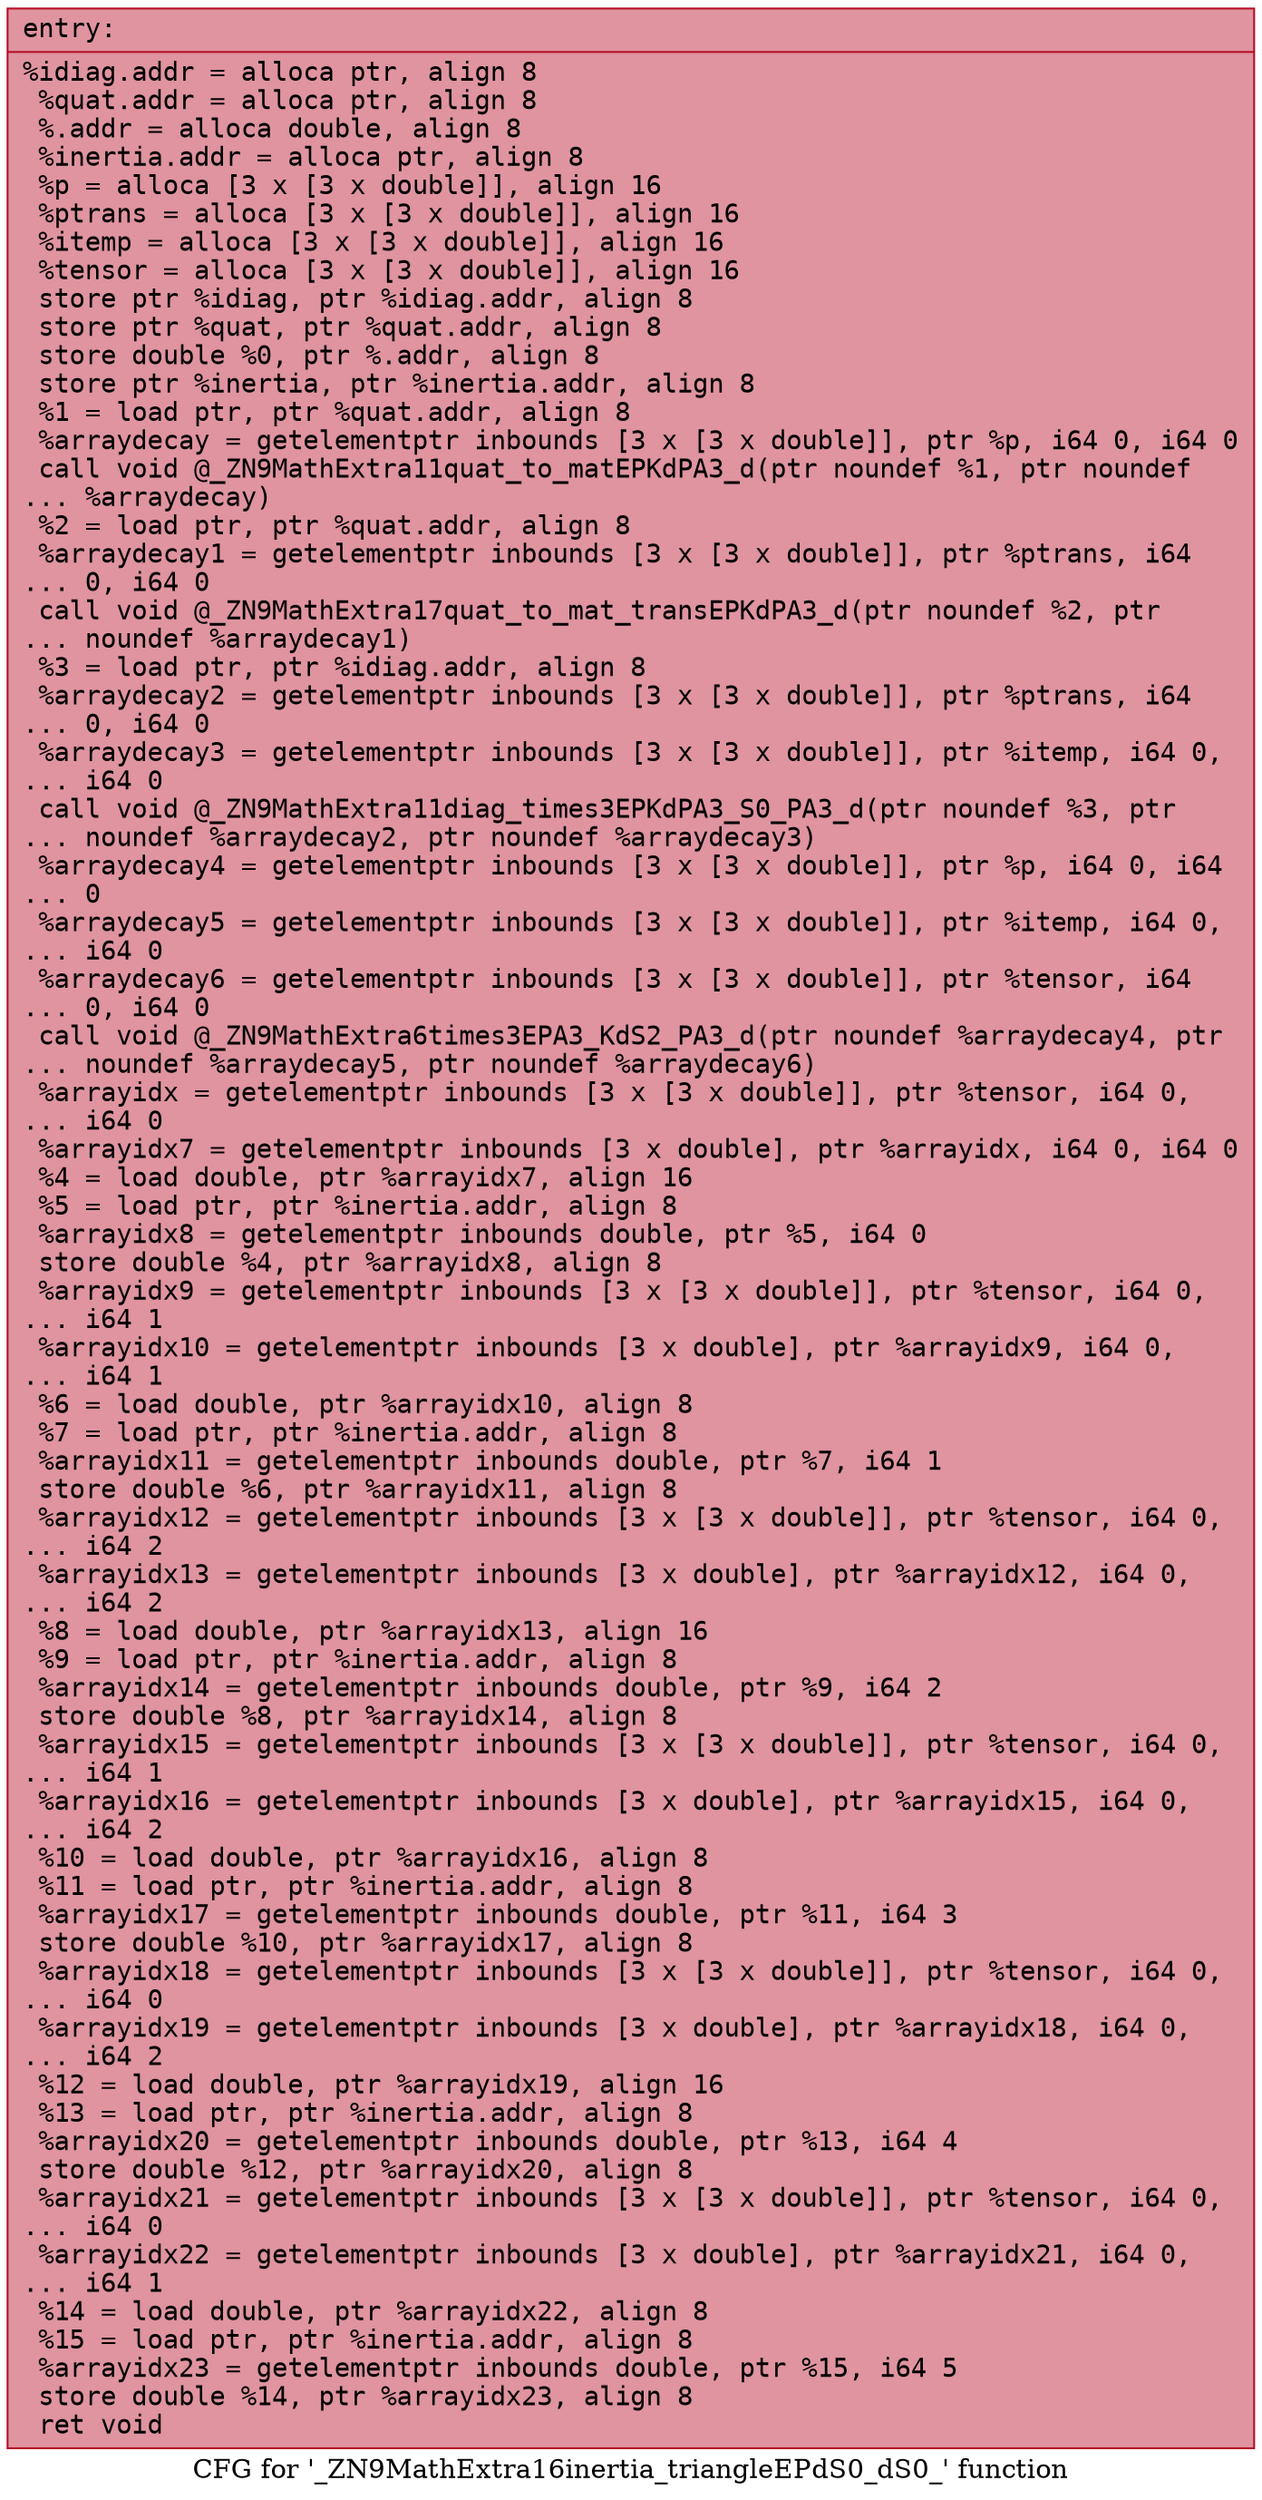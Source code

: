 digraph "CFG for '_ZN9MathExtra16inertia_triangleEPdS0_dS0_' function" {
	label="CFG for '_ZN9MathExtra16inertia_triangleEPdS0_dS0_' function";

	Node0x558373666900 [shape=record,color="#b70d28ff", style=filled, fillcolor="#b70d2870" fontname="Courier",label="{entry:\l|  %idiag.addr = alloca ptr, align 8\l  %quat.addr = alloca ptr, align 8\l  %.addr = alloca double, align 8\l  %inertia.addr = alloca ptr, align 8\l  %p = alloca [3 x [3 x double]], align 16\l  %ptrans = alloca [3 x [3 x double]], align 16\l  %itemp = alloca [3 x [3 x double]], align 16\l  %tensor = alloca [3 x [3 x double]], align 16\l  store ptr %idiag, ptr %idiag.addr, align 8\l  store ptr %quat, ptr %quat.addr, align 8\l  store double %0, ptr %.addr, align 8\l  store ptr %inertia, ptr %inertia.addr, align 8\l  %1 = load ptr, ptr %quat.addr, align 8\l  %arraydecay = getelementptr inbounds [3 x [3 x double]], ptr %p, i64 0, i64 0\l  call void @_ZN9MathExtra11quat_to_matEPKdPA3_d(ptr noundef %1, ptr noundef\l... %arraydecay)\l  %2 = load ptr, ptr %quat.addr, align 8\l  %arraydecay1 = getelementptr inbounds [3 x [3 x double]], ptr %ptrans, i64\l... 0, i64 0\l  call void @_ZN9MathExtra17quat_to_mat_transEPKdPA3_d(ptr noundef %2, ptr\l... noundef %arraydecay1)\l  %3 = load ptr, ptr %idiag.addr, align 8\l  %arraydecay2 = getelementptr inbounds [3 x [3 x double]], ptr %ptrans, i64\l... 0, i64 0\l  %arraydecay3 = getelementptr inbounds [3 x [3 x double]], ptr %itemp, i64 0,\l... i64 0\l  call void @_ZN9MathExtra11diag_times3EPKdPA3_S0_PA3_d(ptr noundef %3, ptr\l... noundef %arraydecay2, ptr noundef %arraydecay3)\l  %arraydecay4 = getelementptr inbounds [3 x [3 x double]], ptr %p, i64 0, i64\l... 0\l  %arraydecay5 = getelementptr inbounds [3 x [3 x double]], ptr %itemp, i64 0,\l... i64 0\l  %arraydecay6 = getelementptr inbounds [3 x [3 x double]], ptr %tensor, i64\l... 0, i64 0\l  call void @_ZN9MathExtra6times3EPA3_KdS2_PA3_d(ptr noundef %arraydecay4, ptr\l... noundef %arraydecay5, ptr noundef %arraydecay6)\l  %arrayidx = getelementptr inbounds [3 x [3 x double]], ptr %tensor, i64 0,\l... i64 0\l  %arrayidx7 = getelementptr inbounds [3 x double], ptr %arrayidx, i64 0, i64 0\l  %4 = load double, ptr %arrayidx7, align 16\l  %5 = load ptr, ptr %inertia.addr, align 8\l  %arrayidx8 = getelementptr inbounds double, ptr %5, i64 0\l  store double %4, ptr %arrayidx8, align 8\l  %arrayidx9 = getelementptr inbounds [3 x [3 x double]], ptr %tensor, i64 0,\l... i64 1\l  %arrayidx10 = getelementptr inbounds [3 x double], ptr %arrayidx9, i64 0,\l... i64 1\l  %6 = load double, ptr %arrayidx10, align 8\l  %7 = load ptr, ptr %inertia.addr, align 8\l  %arrayidx11 = getelementptr inbounds double, ptr %7, i64 1\l  store double %6, ptr %arrayidx11, align 8\l  %arrayidx12 = getelementptr inbounds [3 x [3 x double]], ptr %tensor, i64 0,\l... i64 2\l  %arrayidx13 = getelementptr inbounds [3 x double], ptr %arrayidx12, i64 0,\l... i64 2\l  %8 = load double, ptr %arrayidx13, align 16\l  %9 = load ptr, ptr %inertia.addr, align 8\l  %arrayidx14 = getelementptr inbounds double, ptr %9, i64 2\l  store double %8, ptr %arrayidx14, align 8\l  %arrayidx15 = getelementptr inbounds [3 x [3 x double]], ptr %tensor, i64 0,\l... i64 1\l  %arrayidx16 = getelementptr inbounds [3 x double], ptr %arrayidx15, i64 0,\l... i64 2\l  %10 = load double, ptr %arrayidx16, align 8\l  %11 = load ptr, ptr %inertia.addr, align 8\l  %arrayidx17 = getelementptr inbounds double, ptr %11, i64 3\l  store double %10, ptr %arrayidx17, align 8\l  %arrayidx18 = getelementptr inbounds [3 x [3 x double]], ptr %tensor, i64 0,\l... i64 0\l  %arrayidx19 = getelementptr inbounds [3 x double], ptr %arrayidx18, i64 0,\l... i64 2\l  %12 = load double, ptr %arrayidx19, align 16\l  %13 = load ptr, ptr %inertia.addr, align 8\l  %arrayidx20 = getelementptr inbounds double, ptr %13, i64 4\l  store double %12, ptr %arrayidx20, align 8\l  %arrayidx21 = getelementptr inbounds [3 x [3 x double]], ptr %tensor, i64 0,\l... i64 0\l  %arrayidx22 = getelementptr inbounds [3 x double], ptr %arrayidx21, i64 0,\l... i64 1\l  %14 = load double, ptr %arrayidx22, align 8\l  %15 = load ptr, ptr %inertia.addr, align 8\l  %arrayidx23 = getelementptr inbounds double, ptr %15, i64 5\l  store double %14, ptr %arrayidx23, align 8\l  ret void\l}"];
}
